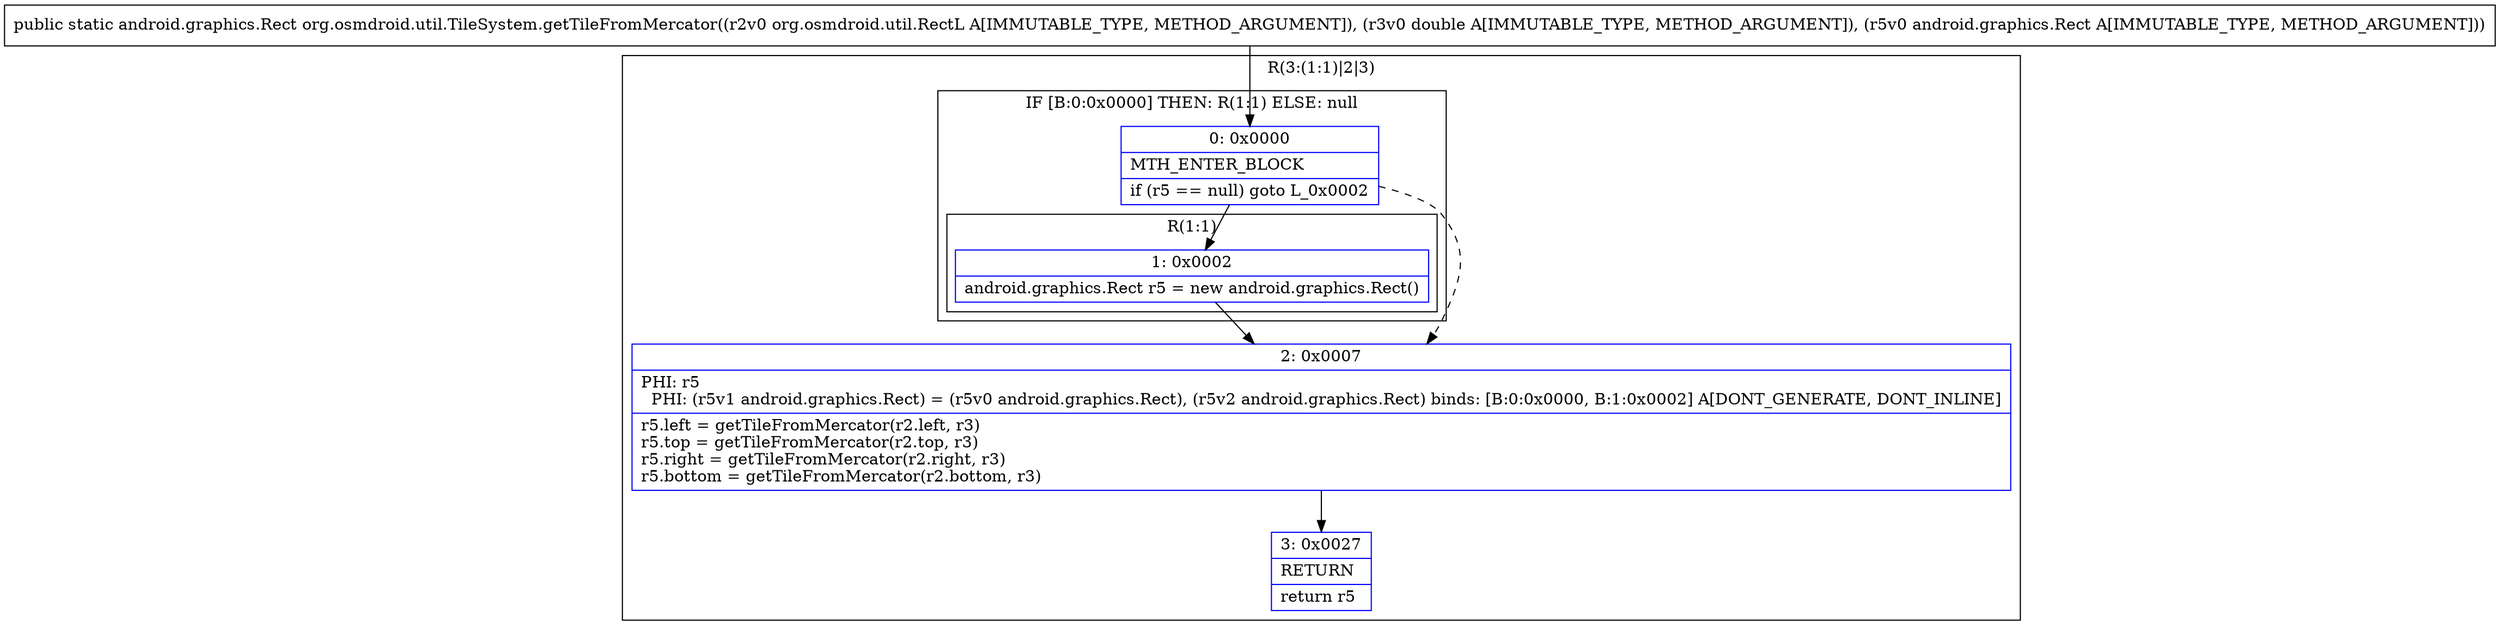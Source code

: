 digraph "CFG fororg.osmdroid.util.TileSystem.getTileFromMercator(Lorg\/osmdroid\/util\/RectL;DLandroid\/graphics\/Rect;)Landroid\/graphics\/Rect;" {
subgraph cluster_Region_1666623794 {
label = "R(3:(1:1)|2|3)";
node [shape=record,color=blue];
subgraph cluster_IfRegion_1319662990 {
label = "IF [B:0:0x0000] THEN: R(1:1) ELSE: null";
node [shape=record,color=blue];
Node_0 [shape=record,label="{0\:\ 0x0000|MTH_ENTER_BLOCK\l|if (r5 == null) goto L_0x0002\l}"];
subgraph cluster_Region_438374749 {
label = "R(1:1)";
node [shape=record,color=blue];
Node_1 [shape=record,label="{1\:\ 0x0002|android.graphics.Rect r5 = new android.graphics.Rect()\l}"];
}
}
Node_2 [shape=record,label="{2\:\ 0x0007|PHI: r5 \l  PHI: (r5v1 android.graphics.Rect) = (r5v0 android.graphics.Rect), (r5v2 android.graphics.Rect) binds: [B:0:0x0000, B:1:0x0002] A[DONT_GENERATE, DONT_INLINE]\l|r5.left = getTileFromMercator(r2.left, r3)\lr5.top = getTileFromMercator(r2.top, r3)\lr5.right = getTileFromMercator(r2.right, r3)\lr5.bottom = getTileFromMercator(r2.bottom, r3)\l}"];
Node_3 [shape=record,label="{3\:\ 0x0027|RETURN\l|return r5\l}"];
}
MethodNode[shape=record,label="{public static android.graphics.Rect org.osmdroid.util.TileSystem.getTileFromMercator((r2v0 org.osmdroid.util.RectL A[IMMUTABLE_TYPE, METHOD_ARGUMENT]), (r3v0 double A[IMMUTABLE_TYPE, METHOD_ARGUMENT]), (r5v0 android.graphics.Rect A[IMMUTABLE_TYPE, METHOD_ARGUMENT])) }"];
MethodNode -> Node_0;
Node_0 -> Node_1;
Node_0 -> Node_2[style=dashed];
Node_1 -> Node_2;
Node_2 -> Node_3;
}

